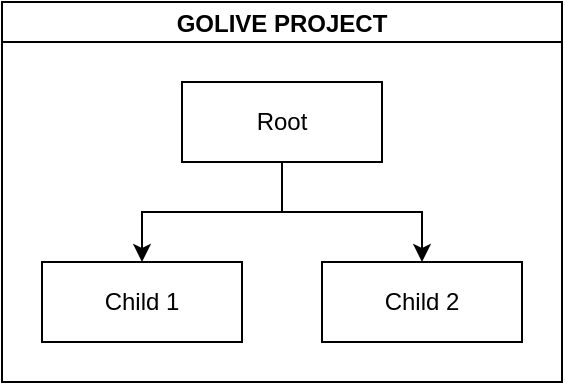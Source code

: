 <mxfile version="20.4.0" type="github">
  <diagram id="TQi7t6NpXrlLMQliiDbz" name="Business Problem">
    <mxGraphModel dx="868" dy="450" grid="1" gridSize="10" guides="1" tooltips="1" connect="1" arrows="1" fold="1" page="1" pageScale="1" pageWidth="850" pageHeight="1100" math="0" shadow="0">
      <root>
        <mxCell id="0" />
        <mxCell id="1" parent="0" />
        <mxCell id="cnXPWbjHOrQOqPqAnLGX-1" value="GOLIVE PROJECT" style="swimlane;startSize=20;horizontal=1;childLayout=treeLayout;horizontalTree=0;resizable=0;containerType=tree;direction=east;" vertex="1" parent="1">
          <mxGeometry x="280" width="280" height="190" as="geometry" />
        </mxCell>
        <mxCell id="cnXPWbjHOrQOqPqAnLGX-2" value="Root" style="whiteSpace=wrap;html=1;" vertex="1" parent="cnXPWbjHOrQOqPqAnLGX-1">
          <mxGeometry x="90" y="40" width="100" height="40" as="geometry" />
        </mxCell>
        <mxCell id="cnXPWbjHOrQOqPqAnLGX-3" value="Child 1" style="whiteSpace=wrap;html=1;" vertex="1" parent="cnXPWbjHOrQOqPqAnLGX-1">
          <mxGeometry x="20" y="130" width="100" height="40" as="geometry" />
        </mxCell>
        <mxCell id="cnXPWbjHOrQOqPqAnLGX-4" value="" style="edgeStyle=elbowEdgeStyle;elbow=vertical;html=1;rounded=0;" edge="1" parent="cnXPWbjHOrQOqPqAnLGX-1" source="cnXPWbjHOrQOqPqAnLGX-2" target="cnXPWbjHOrQOqPqAnLGX-3">
          <mxGeometry relative="1" as="geometry" />
        </mxCell>
        <mxCell id="cnXPWbjHOrQOqPqAnLGX-5" value="Child 2" style="whiteSpace=wrap;html=1;" vertex="1" parent="cnXPWbjHOrQOqPqAnLGX-1">
          <mxGeometry x="160" y="130" width="100" height="40" as="geometry" />
        </mxCell>
        <mxCell id="cnXPWbjHOrQOqPqAnLGX-6" value="" style="edgeStyle=elbowEdgeStyle;elbow=vertical;html=1;rounded=0;" edge="1" parent="cnXPWbjHOrQOqPqAnLGX-1" source="cnXPWbjHOrQOqPqAnLGX-2" target="cnXPWbjHOrQOqPqAnLGX-5">
          <mxGeometry relative="1" as="geometry" />
        </mxCell>
      </root>
    </mxGraphModel>
  </diagram>
</mxfile>
